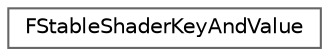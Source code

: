 digraph "Graphical Class Hierarchy"
{
 // INTERACTIVE_SVG=YES
 // LATEX_PDF_SIZE
  bgcolor="transparent";
  edge [fontname=Helvetica,fontsize=10,labelfontname=Helvetica,labelfontsize=10];
  node [fontname=Helvetica,fontsize=10,shape=box,height=0.2,width=0.4];
  rankdir="LR";
  Node0 [id="Node000000",label="FStableShaderKeyAndValue",height=0.2,width=0.4,color="grey40", fillcolor="white", style="filled",URL="$d4/d13/structFStableShaderKeyAndValue.html",tooltip=" "];
}
